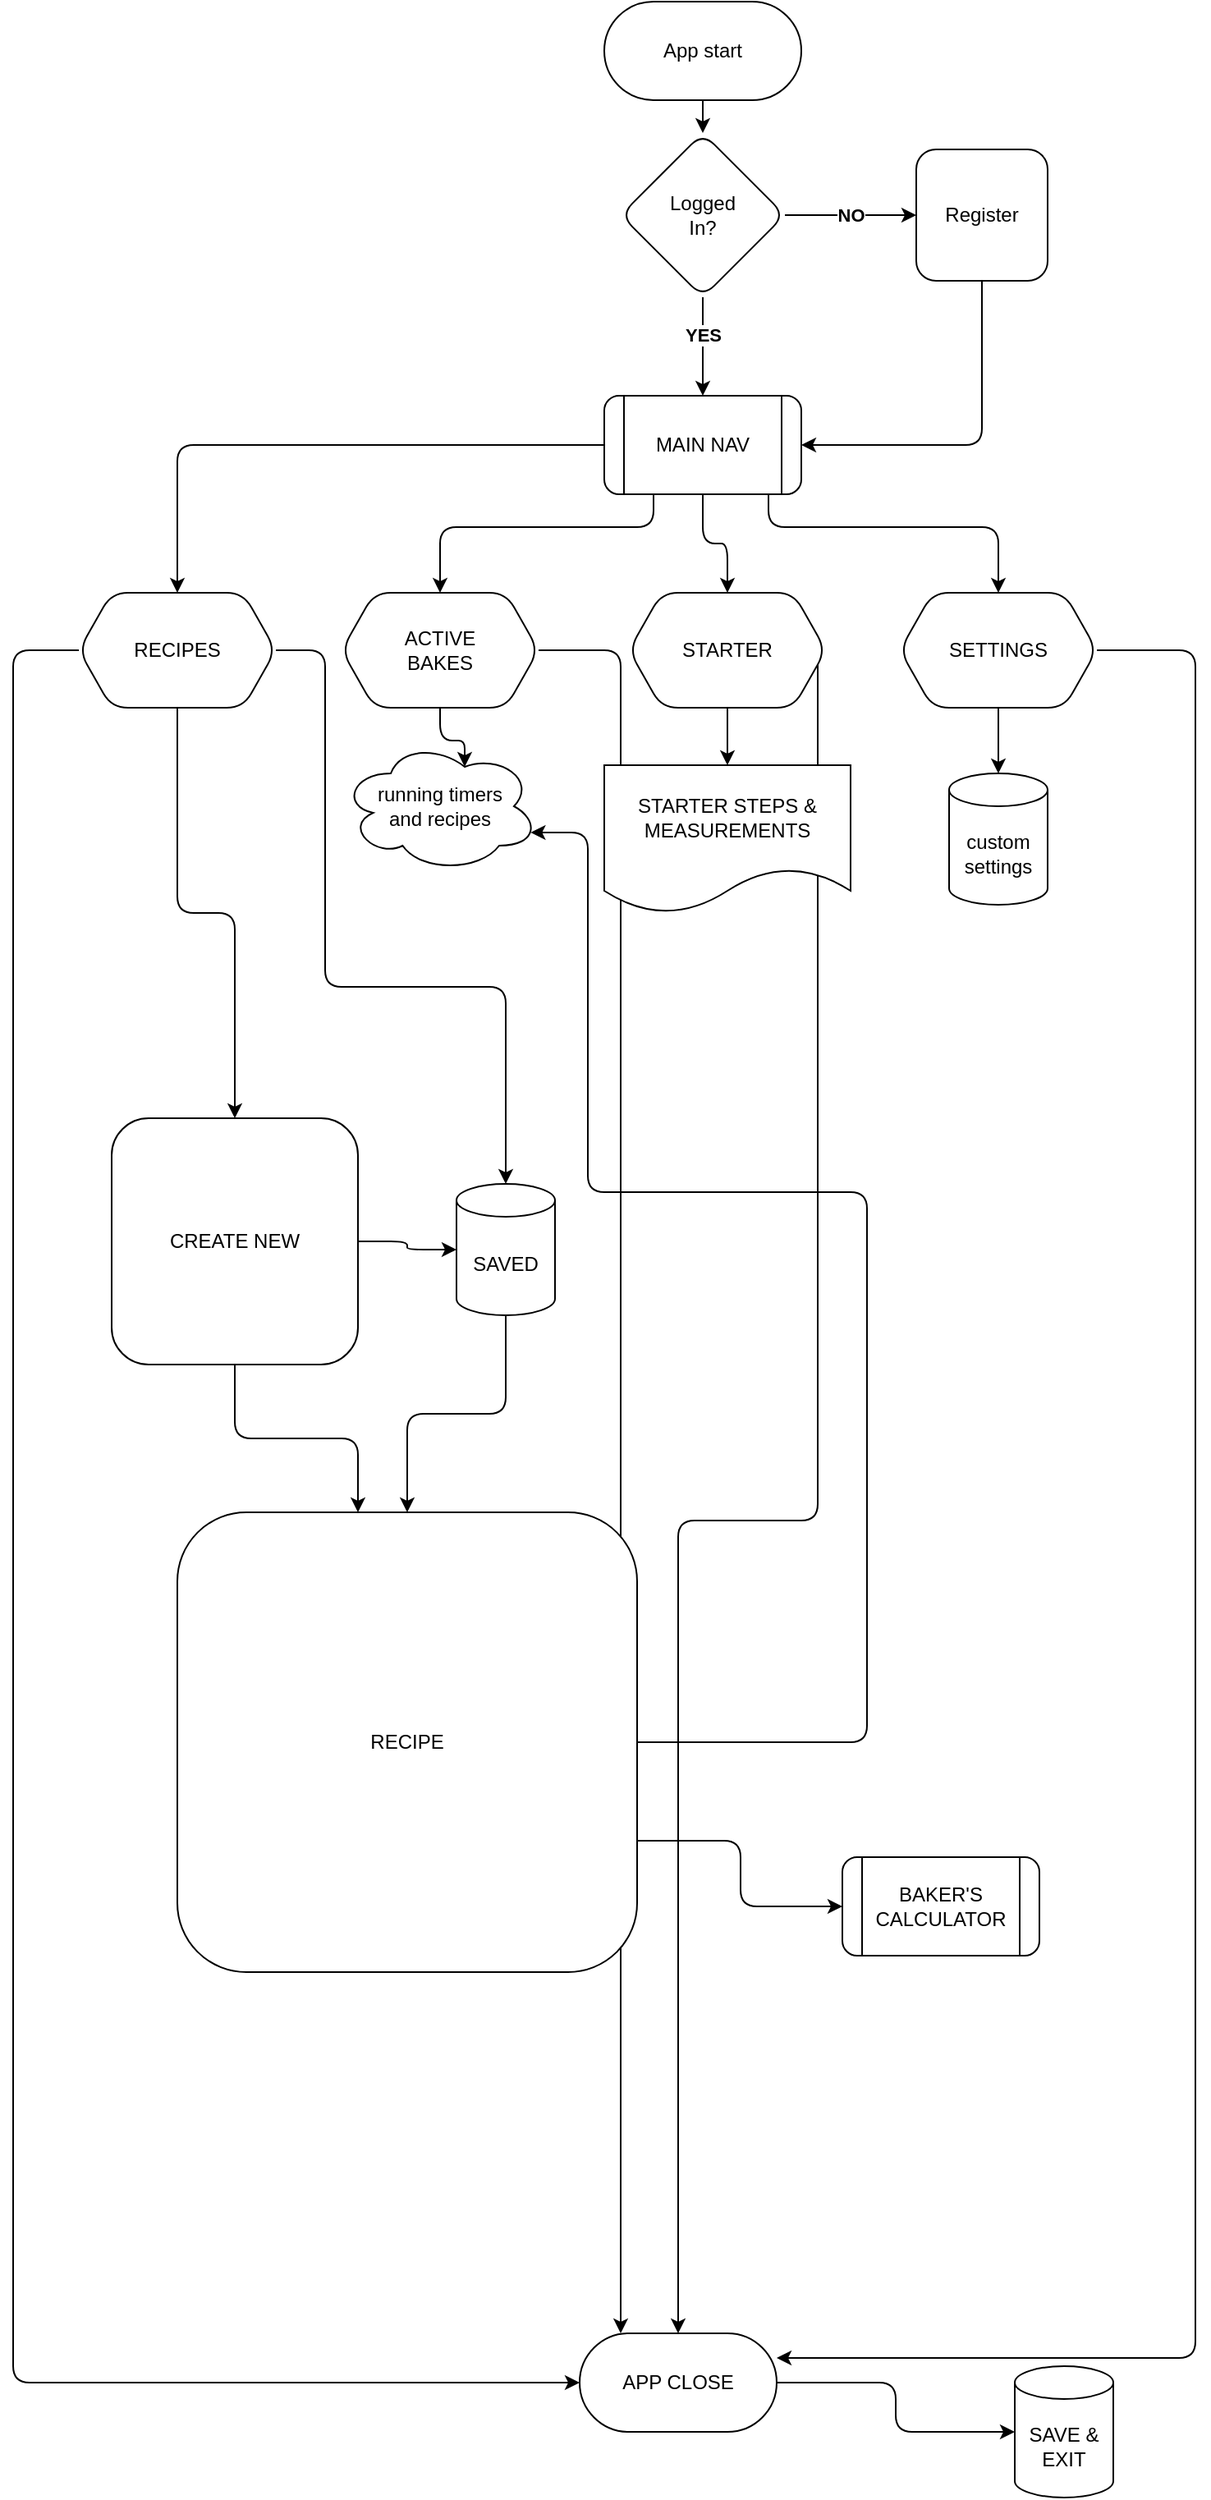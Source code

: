 <mxfile version="21.1.2" type="github">
  <diagram name="Page-1" id="ZM9P_ltMJdl6cZF1_aTy">
    <mxGraphModel dx="2653" dy="1653" grid="1" gridSize="10" guides="1" tooltips="1" connect="1" arrows="1" fold="1" page="1" pageScale="1" pageWidth="850" pageHeight="1100" math="0" shadow="0">
      <root>
        <mxCell id="0" />
        <mxCell id="1" parent="0" />
        <mxCell id="Clm1eUdRcb_0vHRAShSB-6" style="edgeStyle=orthogonalEdgeStyle;rounded=1;orthogonalLoop=1;jettySize=auto;html=1;exitX=0.5;exitY=1;exitDx=0;exitDy=0;" edge="1" parent="1" source="Clm1eUdRcb_0vHRAShSB-2" target="Clm1eUdRcb_0vHRAShSB-3">
          <mxGeometry relative="1" as="geometry" />
        </mxCell>
        <mxCell id="Clm1eUdRcb_0vHRAShSB-2" value="App start" style="rounded=1;whiteSpace=wrap;html=1;arcSize=50;" vertex="1" parent="1">
          <mxGeometry x="380" y="40" width="120" height="60" as="geometry" />
        </mxCell>
        <mxCell id="Clm1eUdRcb_0vHRAShSB-7" value="&lt;b&gt;NO&lt;/b&gt;" style="edgeStyle=orthogonalEdgeStyle;rounded=1;orthogonalLoop=1;jettySize=auto;html=1;exitX=1;exitY=0.5;exitDx=0;exitDy=0;" edge="1" parent="1" source="Clm1eUdRcb_0vHRAShSB-3" target="Clm1eUdRcb_0vHRAShSB-5">
          <mxGeometry relative="1" as="geometry" />
        </mxCell>
        <mxCell id="Clm1eUdRcb_0vHRAShSB-9" style="edgeStyle=orthogonalEdgeStyle;rounded=1;orthogonalLoop=1;jettySize=auto;html=1;" edge="1" parent="1" source="Clm1eUdRcb_0vHRAShSB-3" target="Clm1eUdRcb_0vHRAShSB-13">
          <mxGeometry relative="1" as="geometry">
            <mxPoint x="430" y="300" as="targetPoint" />
          </mxGeometry>
        </mxCell>
        <mxCell id="Clm1eUdRcb_0vHRAShSB-12" value="&lt;b&gt;YES&lt;/b&gt;" style="edgeLabel;html=1;align=center;verticalAlign=middle;resizable=0;points=[];rounded=1;" vertex="1" connectable="0" parent="Clm1eUdRcb_0vHRAShSB-9">
          <mxGeometry x="-0.229" relative="1" as="geometry">
            <mxPoint as="offset" />
          </mxGeometry>
        </mxCell>
        <mxCell id="Clm1eUdRcb_0vHRAShSB-3" value="Logged&lt;br&gt;In?" style="rhombus;whiteSpace=wrap;html=1;rounded=1;" vertex="1" parent="1">
          <mxGeometry x="390" y="120" width="100" height="100" as="geometry" />
        </mxCell>
        <mxCell id="Clm1eUdRcb_0vHRAShSB-16" style="edgeStyle=orthogonalEdgeStyle;rounded=1;orthogonalLoop=1;jettySize=auto;html=1;entryX=1;entryY=0.5;entryDx=0;entryDy=0;" edge="1" parent="1" source="Clm1eUdRcb_0vHRAShSB-5" target="Clm1eUdRcb_0vHRAShSB-13">
          <mxGeometry relative="1" as="geometry">
            <mxPoint x="710" y="320" as="targetPoint" />
            <Array as="points">
              <mxPoint x="610" y="310" />
            </Array>
          </mxGeometry>
        </mxCell>
        <mxCell id="Clm1eUdRcb_0vHRAShSB-5" value="Register" style="whiteSpace=wrap;html=1;aspect=fixed;rounded=1;" vertex="1" parent="1">
          <mxGeometry x="570" y="130" width="80" height="80" as="geometry" />
        </mxCell>
        <mxCell id="Clm1eUdRcb_0vHRAShSB-31" style="edgeStyle=orthogonalEdgeStyle;rounded=1;orthogonalLoop=1;jettySize=auto;html=1;" edge="1" parent="1" source="Clm1eUdRcb_0vHRAShSB-11" target="Clm1eUdRcb_0vHRAShSB-22">
          <mxGeometry relative="1" as="geometry">
            <mxPoint x="120" y="515" as="targetPoint" />
            <Array as="points">
              <mxPoint x="210" y="435" />
              <mxPoint x="210" y="640" />
              <mxPoint x="320" y="640" />
            </Array>
          </mxGeometry>
        </mxCell>
        <mxCell id="Clm1eUdRcb_0vHRAShSB-33" style="edgeStyle=orthogonalEdgeStyle;rounded=1;orthogonalLoop=1;jettySize=auto;html=1;entryX=0.5;entryY=0;entryDx=0;entryDy=0;" edge="1" parent="1" source="Clm1eUdRcb_0vHRAShSB-11" target="Clm1eUdRcb_0vHRAShSB-34">
          <mxGeometry relative="1" as="geometry">
            <mxPoint x="160" y="710" as="targetPoint" />
          </mxGeometry>
        </mxCell>
        <mxCell id="Clm1eUdRcb_0vHRAShSB-51" style="edgeStyle=orthogonalEdgeStyle;rounded=1;orthogonalLoop=1;jettySize=auto;html=1;entryX=0;entryY=0.5;entryDx=0;entryDy=0;" edge="1" parent="1" source="Clm1eUdRcb_0vHRAShSB-11" target="Clm1eUdRcb_0vHRAShSB-41">
          <mxGeometry relative="1" as="geometry">
            <Array as="points">
              <mxPoint x="20" y="1490" />
            </Array>
          </mxGeometry>
        </mxCell>
        <mxCell id="Clm1eUdRcb_0vHRAShSB-11" value="RECIPES" style="shape=hexagon;perimeter=hexagonPerimeter2;whiteSpace=wrap;html=1;fixedSize=1;size=20;rounded=1;shadow=0;" vertex="1" parent="1">
          <mxGeometry x="60" y="400" width="120" height="70" as="geometry" />
        </mxCell>
        <mxCell id="Clm1eUdRcb_0vHRAShSB-19" value="" style="edgeStyle=orthogonalEdgeStyle;rounded=1;orthogonalLoop=1;jettySize=auto;html=1;" edge="1" parent="1" source="Clm1eUdRcb_0vHRAShSB-13" target="Clm1eUdRcb_0vHRAShSB-17">
          <mxGeometry relative="1" as="geometry">
            <Array as="points">
              <mxPoint x="410" y="360" />
              <mxPoint x="280" y="360" />
            </Array>
          </mxGeometry>
        </mxCell>
        <mxCell id="Clm1eUdRcb_0vHRAShSB-20" style="edgeStyle=orthogonalEdgeStyle;rounded=1;orthogonalLoop=1;jettySize=auto;html=1;entryX=0.5;entryY=0;entryDx=0;entryDy=0;" edge="1" parent="1" source="Clm1eUdRcb_0vHRAShSB-13" target="Clm1eUdRcb_0vHRAShSB-11">
          <mxGeometry relative="1" as="geometry" />
        </mxCell>
        <mxCell id="Clm1eUdRcb_0vHRAShSB-21" style="edgeStyle=orthogonalEdgeStyle;rounded=1;orthogonalLoop=1;jettySize=auto;html=1;" edge="1" parent="1" source="Clm1eUdRcb_0vHRAShSB-13" target="Clm1eUdRcb_0vHRAShSB-18">
          <mxGeometry relative="1" as="geometry" />
        </mxCell>
        <mxCell id="Clm1eUdRcb_0vHRAShSB-43" style="edgeStyle=orthogonalEdgeStyle;rounded=1;orthogonalLoop=1;jettySize=auto;html=1;" edge="1" parent="1" source="Clm1eUdRcb_0vHRAShSB-13" target="Clm1eUdRcb_0vHRAShSB-42">
          <mxGeometry relative="1" as="geometry">
            <Array as="points">
              <mxPoint x="480" y="360" />
              <mxPoint x="620" y="360" />
            </Array>
          </mxGeometry>
        </mxCell>
        <mxCell id="Clm1eUdRcb_0vHRAShSB-13" value="MAIN NAV" style="shape=process;whiteSpace=wrap;html=1;backgroundOutline=1;rounded=1;" vertex="1" parent="1">
          <mxGeometry x="380" y="280" width="120" height="60" as="geometry" />
        </mxCell>
        <mxCell id="Clm1eUdRcb_0vHRAShSB-26" style="edgeStyle=orthogonalEdgeStyle;rounded=1;orthogonalLoop=1;jettySize=auto;html=1;entryX=0.625;entryY=0.2;entryDx=0;entryDy=0;entryPerimeter=0;" edge="1" parent="1" source="Clm1eUdRcb_0vHRAShSB-17" target="Clm1eUdRcb_0vHRAShSB-23">
          <mxGeometry relative="1" as="geometry" />
        </mxCell>
        <mxCell id="Clm1eUdRcb_0vHRAShSB-52" style="edgeStyle=orthogonalEdgeStyle;rounded=1;orthogonalLoop=1;jettySize=auto;html=1;" edge="1" parent="1" source="Clm1eUdRcb_0vHRAShSB-17" target="Clm1eUdRcb_0vHRAShSB-41">
          <mxGeometry relative="1" as="geometry">
            <Array as="points">
              <mxPoint x="390" y="435" />
            </Array>
          </mxGeometry>
        </mxCell>
        <mxCell id="Clm1eUdRcb_0vHRAShSB-17" value="ACTIVE&lt;br&gt;BAKES" style="shape=hexagon;perimeter=hexagonPerimeter2;whiteSpace=wrap;html=1;fixedSize=1;rounded=1;" vertex="1" parent="1">
          <mxGeometry x="220" y="400" width="120" height="70" as="geometry" />
        </mxCell>
        <mxCell id="Clm1eUdRcb_0vHRAShSB-28" style="edgeStyle=orthogonalEdgeStyle;rounded=1;orthogonalLoop=1;jettySize=auto;html=1;entryX=0.5;entryY=0;entryDx=0;entryDy=0;" edge="1" parent="1" source="Clm1eUdRcb_0vHRAShSB-18" target="Clm1eUdRcb_0vHRAShSB-27">
          <mxGeometry relative="1" as="geometry" />
        </mxCell>
        <mxCell id="Clm1eUdRcb_0vHRAShSB-53" style="edgeStyle=orthogonalEdgeStyle;rounded=1;orthogonalLoop=1;jettySize=auto;html=1;" edge="1" parent="1" source="Clm1eUdRcb_0vHRAShSB-18" target="Clm1eUdRcb_0vHRAShSB-41">
          <mxGeometry relative="1" as="geometry">
            <Array as="points">
              <mxPoint x="510" y="435" />
              <mxPoint x="510" y="965" />
              <mxPoint x="425" y="965" />
            </Array>
          </mxGeometry>
        </mxCell>
        <mxCell id="Clm1eUdRcb_0vHRAShSB-18" value="STARTER" style="shape=hexagon;perimeter=hexagonPerimeter2;whiteSpace=wrap;html=1;fixedSize=1;rounded=1;" vertex="1" parent="1">
          <mxGeometry x="395" y="400" width="120" height="70" as="geometry" />
        </mxCell>
        <mxCell id="Clm1eUdRcb_0vHRAShSB-39" style="edgeStyle=orthogonalEdgeStyle;rounded=1;orthogonalLoop=1;jettySize=auto;html=1;" edge="1" parent="1" source="Clm1eUdRcb_0vHRAShSB-22" target="Clm1eUdRcb_0vHRAShSB-38">
          <mxGeometry relative="1" as="geometry" />
        </mxCell>
        <mxCell id="Clm1eUdRcb_0vHRAShSB-22" value="SAVED" style="shape=cylinder3;whiteSpace=wrap;html=1;boundedLbl=1;backgroundOutline=1;size=10;rounded=1;" vertex="1" parent="1">
          <mxGeometry x="290" y="760" width="60" height="80" as="geometry" />
        </mxCell>
        <mxCell id="Clm1eUdRcb_0vHRAShSB-23" value="running timers&lt;br&gt;and recipes" style="ellipse;shape=cloud;whiteSpace=wrap;html=1;rounded=1;" vertex="1" parent="1">
          <mxGeometry x="220" y="490" width="120" height="80" as="geometry" />
        </mxCell>
        <mxCell id="Clm1eUdRcb_0vHRAShSB-27" value="STARTER STEPS &amp;amp; MEASUREMENTS" style="shape=document;whiteSpace=wrap;html=1;boundedLbl=1;rounded=1;" vertex="1" parent="1">
          <mxGeometry x="380" y="505" width="150" height="90" as="geometry" />
        </mxCell>
        <mxCell id="Clm1eUdRcb_0vHRAShSB-36" style="edgeStyle=orthogonalEdgeStyle;rounded=1;orthogonalLoop=1;jettySize=auto;html=1;" edge="1" parent="1" source="Clm1eUdRcb_0vHRAShSB-34">
          <mxGeometry relative="1" as="geometry">
            <mxPoint x="230" y="960" as="targetPoint" />
            <Array as="points">
              <mxPoint x="155" y="915" />
              <mxPoint x="230" y="915" />
              <mxPoint x="230" y="960" />
            </Array>
          </mxGeometry>
        </mxCell>
        <mxCell id="Clm1eUdRcb_0vHRAShSB-37" style="edgeStyle=orthogonalEdgeStyle;rounded=1;orthogonalLoop=1;jettySize=auto;html=1;exitX=1;exitY=0.5;exitDx=0;exitDy=0;" edge="1" parent="1" source="Clm1eUdRcb_0vHRAShSB-34" target="Clm1eUdRcb_0vHRAShSB-22">
          <mxGeometry relative="1" as="geometry" />
        </mxCell>
        <mxCell id="Clm1eUdRcb_0vHRAShSB-34" value="CREATE NEW" style="whiteSpace=wrap;html=1;aspect=fixed;rounded=1;" vertex="1" parent="1">
          <mxGeometry x="80" y="720" width="150" height="150" as="geometry" />
        </mxCell>
        <mxCell id="Clm1eUdRcb_0vHRAShSB-40" style="edgeStyle=orthogonalEdgeStyle;rounded=1;orthogonalLoop=1;jettySize=auto;html=1;entryX=0.96;entryY=0.7;entryDx=0;entryDy=0;entryPerimeter=0;" edge="1" parent="1" source="Clm1eUdRcb_0vHRAShSB-38" target="Clm1eUdRcb_0vHRAShSB-23">
          <mxGeometry relative="1" as="geometry">
            <Array as="points">
              <mxPoint x="540" y="1100" />
              <mxPoint x="540" y="765" />
              <mxPoint x="370" y="765" />
              <mxPoint x="370" y="546" />
            </Array>
          </mxGeometry>
        </mxCell>
        <mxCell id="Clm1eUdRcb_0vHRAShSB-48" style="edgeStyle=orthogonalEdgeStyle;rounded=1;orthogonalLoop=1;jettySize=auto;html=1;" edge="1" parent="1" source="Clm1eUdRcb_0vHRAShSB-38" target="Clm1eUdRcb_0vHRAShSB-47">
          <mxGeometry relative="1" as="geometry">
            <Array as="points">
              <mxPoint x="463" y="1160" />
              <mxPoint x="463" y="1200" />
            </Array>
          </mxGeometry>
        </mxCell>
        <mxCell id="Clm1eUdRcb_0vHRAShSB-38" value="RECIPE" style="whiteSpace=wrap;html=1;aspect=fixed;rounded=1;" vertex="1" parent="1">
          <mxGeometry x="120" y="960" width="280" height="280" as="geometry" />
        </mxCell>
        <mxCell id="Clm1eUdRcb_0vHRAShSB-50" style="edgeStyle=orthogonalEdgeStyle;rounded=1;orthogonalLoop=1;jettySize=auto;html=1;" edge="1" parent="1" source="Clm1eUdRcb_0vHRAShSB-41" target="Clm1eUdRcb_0vHRAShSB-49">
          <mxGeometry relative="1" as="geometry" />
        </mxCell>
        <mxCell id="Clm1eUdRcb_0vHRAShSB-41" value="APP CLOSE" style="rounded=1;whiteSpace=wrap;html=1;arcSize=50;" vertex="1" parent="1">
          <mxGeometry x="365" y="1460" width="120" height="60" as="geometry" />
        </mxCell>
        <mxCell id="Clm1eUdRcb_0vHRAShSB-46" style="edgeStyle=orthogonalEdgeStyle;rounded=1;orthogonalLoop=1;jettySize=auto;html=1;" edge="1" parent="1" source="Clm1eUdRcb_0vHRAShSB-42" target="Clm1eUdRcb_0vHRAShSB-45">
          <mxGeometry relative="1" as="geometry" />
        </mxCell>
        <mxCell id="Clm1eUdRcb_0vHRAShSB-54" style="edgeStyle=orthogonalEdgeStyle;rounded=1;orthogonalLoop=1;jettySize=auto;html=1;" edge="1" parent="1" source="Clm1eUdRcb_0vHRAShSB-42" target="Clm1eUdRcb_0vHRAShSB-41">
          <mxGeometry relative="1" as="geometry">
            <mxPoint x="520" y="1450" as="targetPoint" />
            <Array as="points">
              <mxPoint x="740" y="435" />
              <mxPoint x="740" y="1475" />
            </Array>
          </mxGeometry>
        </mxCell>
        <mxCell id="Clm1eUdRcb_0vHRAShSB-42" value="SETTINGS" style="shape=hexagon;perimeter=hexagonPerimeter2;whiteSpace=wrap;html=1;fixedSize=1;rounded=1;" vertex="1" parent="1">
          <mxGeometry x="560" y="400" width="120" height="70" as="geometry" />
        </mxCell>
        <mxCell id="Clm1eUdRcb_0vHRAShSB-45" value="custom settings" style="shape=cylinder3;whiteSpace=wrap;html=1;boundedLbl=1;backgroundOutline=1;size=10;rounded=1;" vertex="1" parent="1">
          <mxGeometry x="590" y="510" width="60" height="80" as="geometry" />
        </mxCell>
        <mxCell id="Clm1eUdRcb_0vHRAShSB-47" value="BAKER&#39;S CALCULATOR" style="shape=process;whiteSpace=wrap;html=1;backgroundOutline=1;rounded=1;" vertex="1" parent="1">
          <mxGeometry x="525" y="1170" width="120" height="60" as="geometry" />
        </mxCell>
        <mxCell id="Clm1eUdRcb_0vHRAShSB-49" value="SAVE &amp;amp; EXIT" style="shape=cylinder3;whiteSpace=wrap;html=1;boundedLbl=1;backgroundOutline=1;size=10;rounded=1;" vertex="1" parent="1">
          <mxGeometry x="630" y="1480" width="60" height="80" as="geometry" />
        </mxCell>
      </root>
    </mxGraphModel>
  </diagram>
</mxfile>

